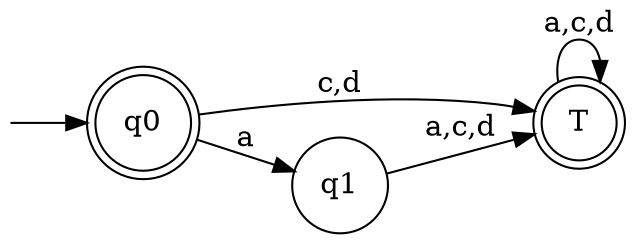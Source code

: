 strict digraph {
 rankdir=LR;

node [shape = none, label = "", width = 0, height = 0]; qd;
node [label="\N", width = 0.5, height = 0.5];
node [shape = doublecircle]; 
T;

q0;

node [shape = circle];
qd -> q0
T -> T[label="a,c,d"]
q0 -> q1[label="a"]
q0 -> T[label="c,d"]
q1 -> T[label="a,c,d"]
}
